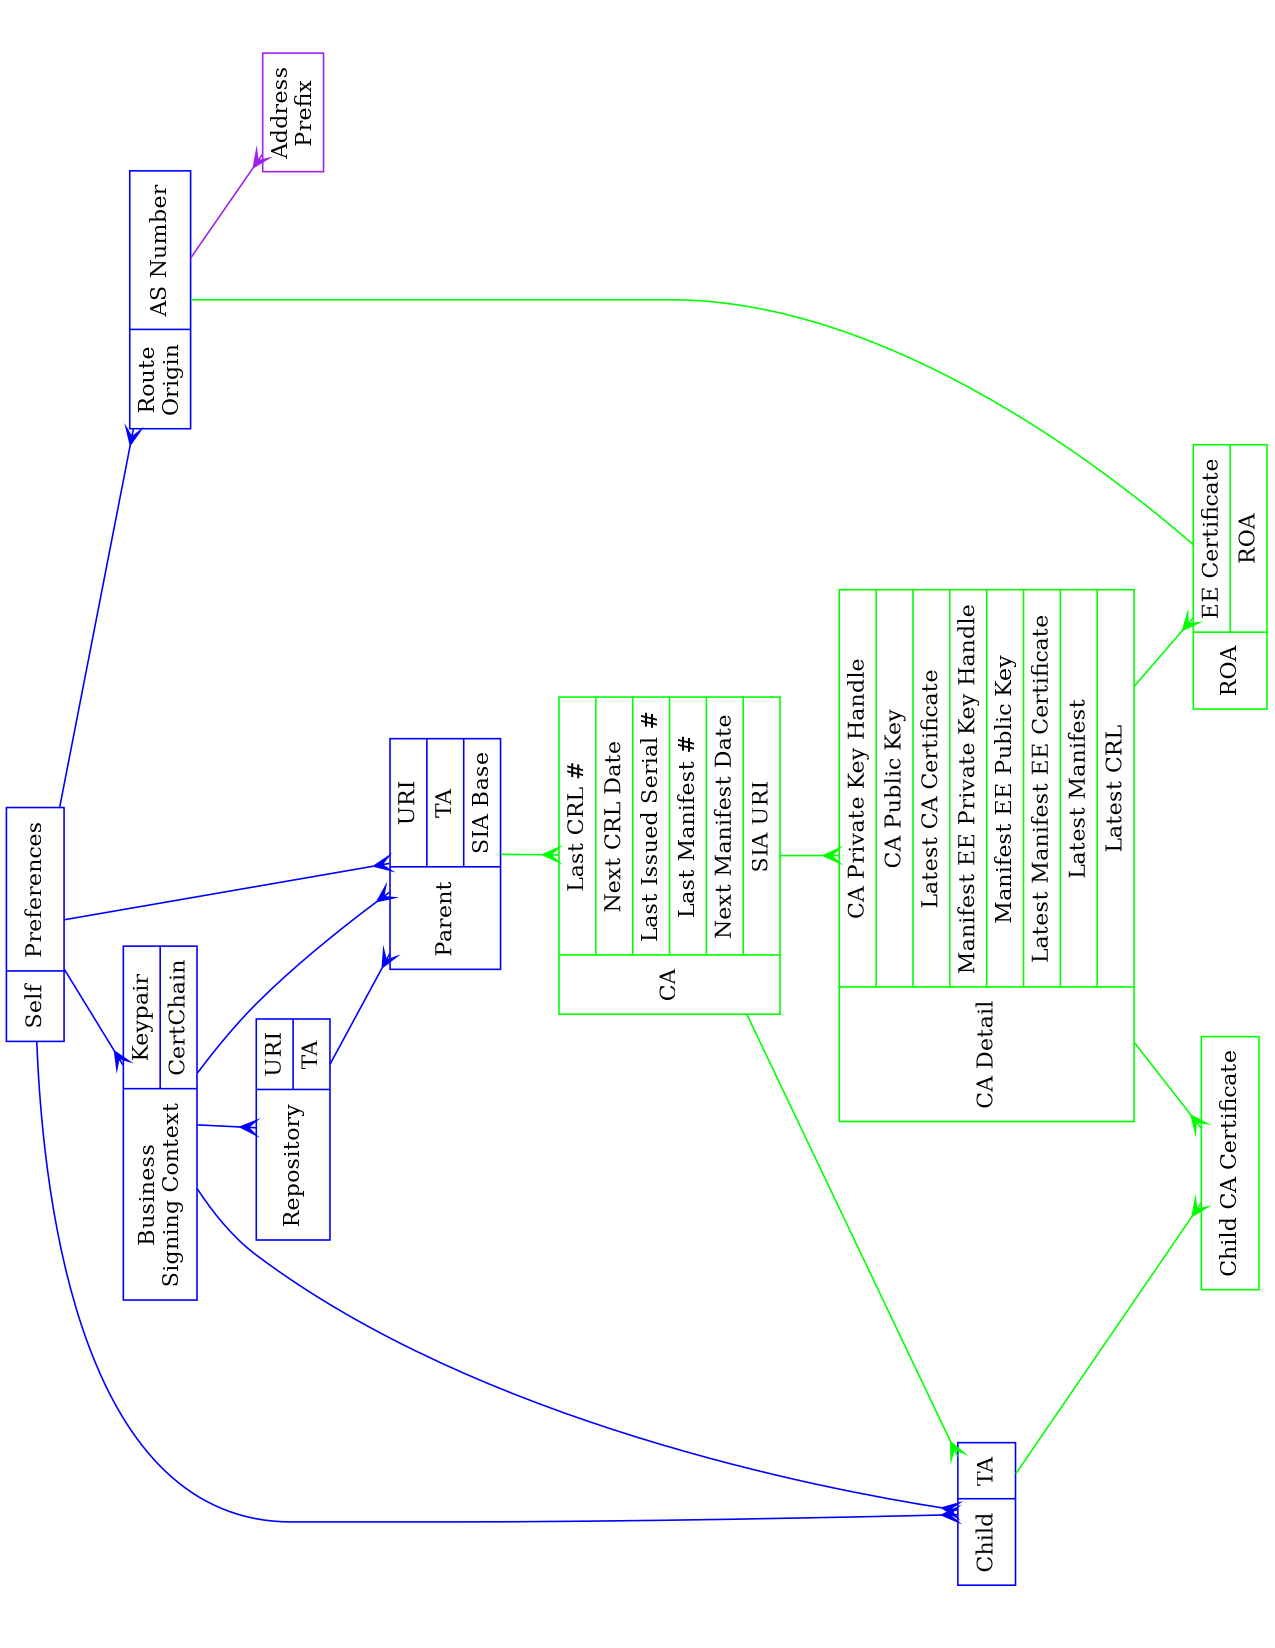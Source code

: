 // $URL$
// $Id$
//
// {arrowhead,arrowtail} shapes indicate database object relationships:
//   1-  none
//   m-  crow
//
// Color code:
//   Blue:  visible in left-right protocol
//   Green: created on the fly

digraph rpki_engine_objects {
	rotate=90;	size="11,8.5";	splines=true;	ratio=fill;
	node		[ shape=record ];

	// Objects visible in left-to-right protocol
	node		[ color=blue ];
	self		[ label="Self|{Preferences}" ];
	parent		[ label="Parent|{URI|TA|SIA Base}" ];
	repo		[ label="Repository|{URI|TA}" ];
	child		[ label="Child|{TA}" ];
	biz_sign	[ label="Business\nSigning Context|{Keypair|CertChain}" ];
	route_origin	[ label="Route\nOrigin|{AS Number}" ];

	// Objects which left-right protocol sees as part of other
	// objects but which SQL needs to be separate for
	// normalization.

	addr_set	[ label="Address\nPrefix", color=purple ];

	// Objects created on the fly by the RPKI engine
	node		[ color=green ];
	ca		[ label="CA|{Last CRL #|Next CRL Date|Last Issued Serial #|Last Manifest #|Next Manifest Date|SIA URI}" ];
	ca_detail	[ label="CA Detail|{CA Private Key Handle|CA Public Key|Latest CA Certificate|Manifest EE Private Key Handle|Manifest EE Public Key|Latest Manifest EE Certificate|Latest Manifest|Latest CRL}" ];

	// Some question whether these objects need to be in database
	// per se or are just properties hanging on some other object
	// like ca or ca_detail.  For manifests, we need last serial,
	// same as for CRL.
	roa		[ label="ROA|{EE Certificate|ROA}" ];

	// This one is a table of everything we have ever issued to
	// this child, not to be confused with what's -currently-
	// issued to this child.  Some question whether this hangs off
	// ca or ca_detail, but we -think- hanging off of ca_detail is
	// correct because certificates are issued by a particular
	// keypair.

	child_cert	[ label="Child CA Certificate" ];

	// One-many mappings
	edge [ color=blue, arrowtail=none, arrowhead=crow ];
	self -> biz_sign;
	biz_sign -> child;
	biz_sign -> parent;
	biz_sign -> repo;
	self -> child;
	self -> parent;
	repo -> parent;
	self -> route_origin;

	route_origin -> addr_set [ color=purple, arrowtail=none, arrowhead=crow ];

	// This is many-many because each child is an entity, each CA
	// can have multiple children, and each child can hold certs
	// from multiple CAs (thanks, RobL).
	//
	ca -> child	[ color=green, arrowtail=crow, arrowhead=crow ];

	// One-many mappings
	edge [ color=green, arrowtail=none, arrowhead=crow ];
	ca -> ca_detail;
	child -> child_cert;
	parent -> ca;
	ca_detail -> child_cert;
	ca_detail -> roa;

	// One-one mapping -- separate object to highlight dynamic nature
	edge [ color=green, arrowtail=none, arrowhead=none, style=solid ];
	route_origin -> roa;

}

// Local Variables:
// compile-command: "dot -Tps2 repository-engine-objects.dot | ps2pdf - repository-engine-objects.pdf"
// End:
